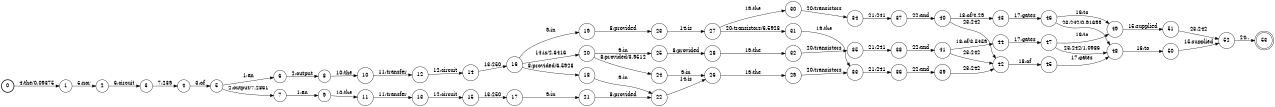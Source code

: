 digraph FST {
rankdir = LR;
size = "8.5,11";
label = "";
center = 1;
orientation = Portrait;
ranksep = "0.4";
nodesep = "0.25";
0 [label = "0", shape = circle, style = bold, fontsize = 14]
	0 -> 1 [label = "4:the/0.09375", fontsize = 14];
1 [label = "1", shape = circle, style = solid, fontsize = 14]
	1 -> 2 [label = "5:nor", fontsize = 14];
2 [label = "2", shape = circle, style = solid, fontsize = 14]
	2 -> 3 [label = "6:circuit", fontsize = 14];
3 [label = "3", shape = circle, style = solid, fontsize = 14]
	3 -> 4 [label = "7:239", fontsize = 14];
4 [label = "4", shape = circle, style = solid, fontsize = 14]
	4 -> 5 [label = "3:of", fontsize = 14];
5 [label = "5", shape = circle, style = solid, fontsize = 14]
	5 -> 6 [label = "1:an", fontsize = 14];
	5 -> 7 [label = "2:output/7.2861", fontsize = 14];
6 [label = "6", shape = circle, style = solid, fontsize = 14]
	6 -> 8 [label = "2:output", fontsize = 14];
7 [label = "7", shape = circle, style = solid, fontsize = 14]
	7 -> 9 [label = "1:an", fontsize = 14];
8 [label = "8", shape = circle, style = solid, fontsize = 14]
	8 -> 10 [label = "10:the", fontsize = 14];
9 [label = "9", shape = circle, style = solid, fontsize = 14]
	9 -> 11 [label = "10:the", fontsize = 14];
10 [label = "10", shape = circle, style = solid, fontsize = 14]
	10 -> 12 [label = "11:transfer", fontsize = 14];
11 [label = "11", shape = circle, style = solid, fontsize = 14]
	11 -> 13 [label = "11:transfer", fontsize = 14];
12 [label = "12", shape = circle, style = solid, fontsize = 14]
	12 -> 14 [label = "12:circuit", fontsize = 14];
13 [label = "13", shape = circle, style = solid, fontsize = 14]
	13 -> 15 [label = "12:circuit", fontsize = 14];
14 [label = "14", shape = circle, style = solid, fontsize = 14]
	14 -> 16 [label = "13:250", fontsize = 14];
15 [label = "15", shape = circle, style = solid, fontsize = 14]
	15 -> 17 [label = "13:250", fontsize = 14];
16 [label = "16", shape = circle, style = solid, fontsize = 14]
	16 -> 18 [label = "8:provided/6.5928", fontsize = 14];
	16 -> 19 [label = "9:in", fontsize = 14];
	16 -> 20 [label = "14:is/2.6416", fontsize = 14];
17 [label = "17", shape = circle, style = solid, fontsize = 14]
	17 -> 21 [label = "9:in", fontsize = 14];
18 [label = "18", shape = circle, style = solid, fontsize = 14]
	18 -> 22 [label = "9:in", fontsize = 14];
19 [label = "19", shape = circle, style = solid, fontsize = 14]
	19 -> 23 [label = "8:provided", fontsize = 14];
20 [label = "20", shape = circle, style = solid, fontsize = 14]
	20 -> 24 [label = "8:provided/3.9512", fontsize = 14];
	20 -> 25 [label = "9:in", fontsize = 14];
21 [label = "21", shape = circle, style = solid, fontsize = 14]
	21 -> 22 [label = "8:provided", fontsize = 14];
22 [label = "22", shape = circle, style = solid, fontsize = 14]
	22 -> 26 [label = "14:is", fontsize = 14];
23 [label = "23", shape = circle, style = solid, fontsize = 14]
	23 -> 27 [label = "14:is", fontsize = 14];
24 [label = "24", shape = circle, style = solid, fontsize = 14]
	24 -> 26 [label = "9:in", fontsize = 14];
25 [label = "25", shape = circle, style = solid, fontsize = 14]
	25 -> 28 [label = "8:provided", fontsize = 14];
26 [label = "26", shape = circle, style = solid, fontsize = 14]
	26 -> 29 [label = "19:the", fontsize = 14];
27 [label = "27", shape = circle, style = solid, fontsize = 14]
	27 -> 30 [label = "19:the", fontsize = 14];
	27 -> 31 [label = "20:transistors/6.5928", fontsize = 14];
28 [label = "28", shape = circle, style = solid, fontsize = 14]
	28 -> 32 [label = "19:the", fontsize = 14];
29 [label = "29", shape = circle, style = solid, fontsize = 14]
	29 -> 33 [label = "20:transistors", fontsize = 14];
30 [label = "30", shape = circle, style = solid, fontsize = 14]
	30 -> 34 [label = "20:transistors", fontsize = 14];
31 [label = "31", shape = circle, style = solid, fontsize = 14]
	31 -> 33 [label = "19:the", fontsize = 14];
32 [label = "32", shape = circle, style = solid, fontsize = 14]
	32 -> 35 [label = "20:transistors", fontsize = 14];
33 [label = "33", shape = circle, style = solid, fontsize = 14]
	33 -> 36 [label = "21:241", fontsize = 14];
34 [label = "34", shape = circle, style = solid, fontsize = 14]
	34 -> 37 [label = "21:241", fontsize = 14];
35 [label = "35", shape = circle, style = solid, fontsize = 14]
	35 -> 38 [label = "21:241", fontsize = 14];
36 [label = "36", shape = circle, style = solid, fontsize = 14]
	36 -> 39 [label = "22:and", fontsize = 14];
37 [label = "37", shape = circle, style = solid, fontsize = 14]
	37 -> 40 [label = "22:and", fontsize = 14];
38 [label = "38", shape = circle, style = solid, fontsize = 14]
	38 -> 41 [label = "22:and", fontsize = 14];
39 [label = "39", shape = circle, style = solid, fontsize = 14]
	39 -> 42 [label = "23:242", fontsize = 14];
40 [label = "40", shape = circle, style = solid, fontsize = 14]
	40 -> 43 [label = "18:of/4.29", fontsize = 14];
	40 -> 42 [label = "23:242", fontsize = 14];
41 [label = "41", shape = circle, style = solid, fontsize = 14]
	41 -> 44 [label = "18:of/3.5459", fontsize = 14];
	41 -> 42 [label = "23:242", fontsize = 14];
42 [label = "42", shape = circle, style = solid, fontsize = 14]
	42 -> 45 [label = "18:of", fontsize = 14];
43 [label = "43", shape = circle, style = solid, fontsize = 14]
	43 -> 46 [label = "17:gates", fontsize = 14];
44 [label = "44", shape = circle, style = solid, fontsize = 14]
	44 -> 47 [label = "17:gates", fontsize = 14];
45 [label = "45", shape = circle, style = solid, fontsize = 14]
	45 -> 48 [label = "17:gates", fontsize = 14];
46 [label = "46", shape = circle, style = solid, fontsize = 14]
	46 -> 49 [label = "16:to", fontsize = 14];
	46 -> 48 [label = "23:242/0.91699", fontsize = 14];
47 [label = "47", shape = circle, style = solid, fontsize = 14]
	47 -> 49 [label = "16:to", fontsize = 14];
	47 -> 48 [label = "23:242/1.0986", fontsize = 14];
48 [label = "48", shape = circle, style = solid, fontsize = 14]
	48 -> 50 [label = "16:to", fontsize = 14];
49 [label = "49", shape = circle, style = solid, fontsize = 14]
	49 -> 51 [label = "15:supplied", fontsize = 14];
50 [label = "50", shape = circle, style = solid, fontsize = 14]
	50 -> 52 [label = "15:supplied", fontsize = 14];
51 [label = "51", shape = circle, style = solid, fontsize = 14]
	51 -> 52 [label = "23:242", fontsize = 14];
52 [label = "52", shape = circle, style = solid, fontsize = 14]
	52 -> 53 [label = "24:.", fontsize = 14];
53 [label = "53", shape = doublecircle, style = solid, fontsize = 14]
}
